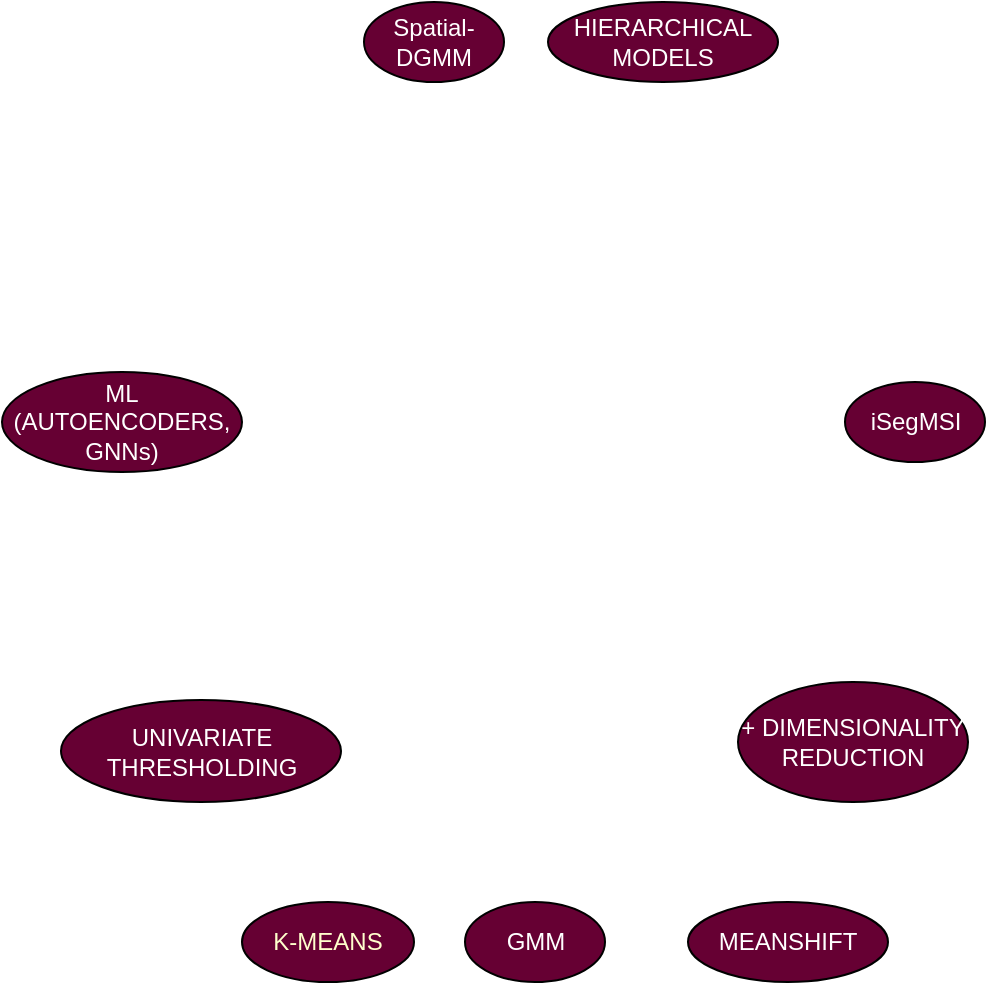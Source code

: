 <mxfile version="25.0.3">
  <diagram name="Page-1" id="iZgIoxNpqGOO7ZB-FSPc">
    <mxGraphModel dx="1027" dy="492" grid="1" gridSize="10" guides="1" tooltips="1" connect="1" arrows="1" fold="1" page="1" pageScale="1" pageWidth="827" pageHeight="1169" math="0" shadow="0">
      <root>
        <mxCell id="0" />
        <mxCell id="1" parent="0" />
        <mxCell id="11" value="" style="curved=1;startArrow=none;endArrow=block;exitX=0.5;exitY=1;entryX=0.5;entryY=0;entryDx=0;entryDy=0;strokeColor=#FFFFFF;" parent="1" target="UIzW6wYrs1wKKpYDVVE--30" edge="1">
          <mxGeometry relative="1" as="geometry">
            <Array as="points" />
            <mxPoint x="201.5" y="338" as="sourcePoint" />
            <mxPoint x="136.5" y="347" as="targetPoint" />
          </mxGeometry>
        </mxCell>
        <mxCell id="12" value="" style="curved=1;startArrow=none;endArrow=block;exitX=0.5;exitY=1;entryX=0.5;entryY=-0.01;strokeColor=#FFFFFF;" parent="1" edge="1">
          <mxGeometry relative="1" as="geometry">
            <Array as="points" />
            <mxPoint x="368.5" y="369" as="sourcePoint" />
            <mxPoint x="368" y="390" as="targetPoint" />
          </mxGeometry>
        </mxCell>
        <mxCell id="13" value="" style="curved=1;startArrow=none;endArrow=block;exitX=0.14;exitY=0.99;entryX=0.5;entryY=0;entryDx=0;entryDy=0;strokeColor=#FFFFFF;" parent="1" target="UIzW6wYrs1wKKpYDVVE--22" edge="1">
          <mxGeometry relative="1" as="geometry">
            <Array as="points">
              <mxPoint x="260" y="439" />
            </Array>
            <mxPoint x="315.102" y="439" as="sourcePoint" />
            <mxPoint x="245" y="468" as="targetPoint" />
          </mxGeometry>
        </mxCell>
        <mxCell id="14" value="" style="curved=1;startArrow=none;endArrow=block;exitX=0.5;exitY=0.99;entryX=0.5;entryY=0;entryDx=0;entryDy=0;strokeColor=#FFFFFF;" parent="1" target="UIzW6wYrs1wKKpYDVVE--24" edge="1">
          <mxGeometry relative="1" as="geometry">
            <Array as="points" />
            <mxPoint x="368" y="439" as="sourcePoint" />
            <mxPoint x="368.5" y="517" as="targetPoint" />
          </mxGeometry>
        </mxCell>
        <mxCell id="15" value="" style="curved=1;startArrow=none;endArrow=block;exitX=0.88;exitY=0.99;entryX=0.5;entryY=0;entryDx=0;entryDy=0;strokeColor=#FFFFFF;" parent="1" target="UIzW6wYrs1wKKpYDVVE--23" edge="1">
          <mxGeometry relative="1" as="geometry">
            <Array as="points">
              <mxPoint x="490" y="440" />
            </Array>
            <mxPoint x="423.837" y="439" as="sourcePoint" />
            <mxPoint x="534" y="517" as="targetPoint" />
          </mxGeometry>
        </mxCell>
        <mxCell id="16" value="" style="curved=1;startArrow=none;endArrow=block;entryX=1;entryY=0.5;entryDx=0;entryDy=0;exitX=0.25;exitY=1;exitDx=0;exitDy=0;strokeColor=#FFFFFF;" parent="1" target="UIzW6wYrs1wKKpYDVVE--66" edge="1">
          <mxGeometry relative="1" as="geometry">
            <Array as="points" />
            <mxPoint x="500" y="347" as="sourcePoint" />
            <mxPoint x="440" y="414.5" as="targetPoint" />
          </mxGeometry>
        </mxCell>
        <mxCell id="UIzW6wYrs1wKKpYDVVE--20" value="&lt;div align=&quot;center&quot;&gt;&lt;b&gt;&lt;br&gt;&lt;/b&gt;&lt;/div&gt;&lt;div align=&quot;center&quot;&gt;&lt;font color=&quot;#ffffff&quot;&gt;&lt;b&gt;MSI DATA TO SEGMENT&lt;/b&gt;&lt;/font&gt;&lt;br&gt;&lt;/div&gt;" style="strokeWidth=2;html=1;shape=mxgraph.flowchart.database;whiteSpace=wrap;strokeColor=#FFFFFF;fillColor=none;" vertex="1" parent="1">
          <mxGeometry x="308" y="179" width="121" height="91" as="geometry" />
        </mxCell>
        <mxCell id="UIzW6wYrs1wKKpYDVVE--22" value="&lt;font color=&quot;#ffffcc&quot;&gt;K-MEANS&lt;/font&gt;" style="ellipse;whiteSpace=wrap;html=1;fillColor=#660033;" vertex="1" parent="1">
          <mxGeometry x="222" y="480" width="86" height="40" as="geometry" />
        </mxCell>
        <mxCell id="UIzW6wYrs1wKKpYDVVE--23" value="&lt;font color=&quot;#ffffff&quot;&gt;MEANSHIFT&lt;/font&gt;" style="ellipse;whiteSpace=wrap;html=1;fillColor=#660033;" vertex="1" parent="1">
          <mxGeometry x="445" y="480" width="100" height="40" as="geometry" />
        </mxCell>
        <mxCell id="UIzW6wYrs1wKKpYDVVE--24" value="&lt;font color=&quot;#ffffff&quot;&gt;GMM&lt;/font&gt;" style="ellipse;whiteSpace=wrap;html=1;fillColor=#660033;" vertex="1" parent="1">
          <mxGeometry x="333.5" y="480" width="70" height="40" as="geometry" />
        </mxCell>
        <mxCell id="UIzW6wYrs1wKKpYDVVE--25" value="" style="endArrow=classic;html=1;rounded=0;exitX=0.5;exitY=1;exitDx=0;exitDy=0;exitPerimeter=0;entryX=0.5;entryY=0;entryDx=0;entryDy=0;strokeColor=#FFFFFF;" edge="1" parent="1" source="UIzW6wYrs1wKKpYDVVE--20">
          <mxGeometry width="50" height="50" relative="1" as="geometry">
            <mxPoint x="400" y="370" as="sourcePoint" />
            <mxPoint x="368.5" y="320" as="targetPoint" />
          </mxGeometry>
        </mxCell>
        <mxCell id="UIzW6wYrs1wKKpYDVVE--26" value="" style="curved=1;startArrow=none;endArrow=block;exitX=0.88;exitY=0.99;entryX=0.5;entryY=0;entryDx=0;entryDy=0;strokeColor=#FFFFFF;" edge="1" parent="1">
          <mxGeometry relative="1" as="geometry">
            <Array as="points">
              <mxPoint x="495" y="230" />
            </Array>
            <mxPoint x="429" y="229" as="sourcePoint" />
            <mxPoint x="530" y="299" as="targetPoint" />
          </mxGeometry>
        </mxCell>
        <mxCell id="UIzW6wYrs1wKKpYDVVE--30" value="&lt;font color=&quot;#ffffff&quot;&gt;UNIVARIATE THRESHOLDING&lt;/font&gt;" style="ellipse;whiteSpace=wrap;html=1;fillColor=#660033;" vertex="1" parent="1">
          <mxGeometry x="131.5" y="379" width="140" height="51" as="geometry" />
        </mxCell>
        <mxCell id="UIzW6wYrs1wKKpYDVVE--31" value="" style="curved=1;startArrow=none;endArrow=block;exitX=0;exitY=0.5;entryX=0.5;entryY=0;entryDx=0;entryDy=0;exitDx=0;exitDy=0;exitPerimeter=0;strokeColor=#FFFFFF;" edge="1" parent="1" source="UIzW6wYrs1wKKpYDVVE--20">
          <mxGeometry relative="1" as="geometry">
            <Array as="points">
              <mxPoint x="240" y="225" />
            </Array>
            <mxPoint x="70" y="220" as="sourcePoint" />
            <mxPoint x="201.5" y="299" as="targetPoint" />
          </mxGeometry>
        </mxCell>
        <mxCell id="UIzW6wYrs1wKKpYDVVE--32" value="&lt;font color=&quot;#ffffff&quot;&gt;+ DIMENSIONALITY REDUCTION&lt;br&gt;&lt;/font&gt;" style="ellipse;whiteSpace=wrap;html=1;fillColor=#660033;" vertex="1" parent="1">
          <mxGeometry x="470" y="370" width="115" height="60" as="geometry" />
        </mxCell>
        <mxCell id="UIzW6wYrs1wKKpYDVVE--43" value="" style="curved=1;startArrow=none;endArrow=block;exitX=0.5;exitY=1;entryX=0.5;entryY=0;entryDx=0;entryDy=0;strokeColor=#FFFFFF;" edge="1" parent="1" target="UIzW6wYrs1wKKpYDVVE--44">
          <mxGeometry relative="1" as="geometry">
            <Array as="points" />
            <mxPoint x="115.0" y="168" as="targetPoint" />
            <mxPoint x="221.5" y="199" as="sourcePoint" />
          </mxGeometry>
        </mxCell>
        <mxCell id="UIzW6wYrs1wKKpYDVVE--44" value="&lt;font color=&quot;#ffffff&quot;&gt;ML (AUTOENCODERS, GNNs)&lt;br&gt;&lt;/font&gt;" style="ellipse;whiteSpace=wrap;html=1;fillColor=#660033;" vertex="1" parent="1">
          <mxGeometry x="102" y="215" width="120" height="50" as="geometry" />
        </mxCell>
        <mxCell id="UIzW6wYrs1wKKpYDVVE--45" value="" style="curved=1;startArrow=none;endArrow=block;exitX=0.103;exitY=0.069;entryX=1;entryY=0.5;entryDx=0;entryDy=0;exitDx=0;exitDy=0;exitPerimeter=0;strokeColor=#FFFFFF;" edge="1" parent="1" source="UIzW6wYrs1wKKpYDVVE--20">
          <mxGeometry relative="1" as="geometry">
            <Array as="points" />
            <mxPoint x="296" y="50" as="sourcePoint" />
            <mxPoint x="283" y="179.5" as="targetPoint" />
          </mxGeometry>
        </mxCell>
        <mxCell id="UIzW6wYrs1wKKpYDVVE--49" value="" style="curved=1;startArrow=none;endArrow=block;exitX=0.5;exitY=1;entryX=0.5;entryY=0;entryDx=0;entryDy=0;strokeColor=#FFFFFF;" edge="1" parent="1" target="UIzW6wYrs1wKKpYDVVE--50">
          <mxGeometry relative="1" as="geometry">
            <Array as="points" />
            <mxPoint x="510.0" y="182.5" as="targetPoint" />
            <mxPoint x="531.5" y="199" as="sourcePoint" />
          </mxGeometry>
        </mxCell>
        <mxCell id="UIzW6wYrs1wKKpYDVVE--50" value="&lt;font color=&quot;#ffffff&quot;&gt;iSegMSI&lt;/font&gt;" style="ellipse;whiteSpace=wrap;html=1;fillColor=#660033;" vertex="1" parent="1">
          <mxGeometry x="523.5" y="220" width="70" height="40" as="geometry" />
        </mxCell>
        <mxCell id="UIzW6wYrs1wKKpYDVVE--51" value="" style="curved=1;startArrow=none;endArrow=block;entryX=0;entryY=0.5;entryDx=0;entryDy=0;exitX=1;exitY=0.15;exitDx=0;exitDy=0;exitPerimeter=0;strokeColor=#FFFFFF;" edge="1" parent="1" source="UIzW6wYrs1wKKpYDVVE--20">
          <mxGeometry relative="1" as="geometry">
            <Array as="points" />
            <mxPoint x="420" y="225" as="sourcePoint" />
            <mxPoint x="470" y="179.5" as="targetPoint" />
          </mxGeometry>
        </mxCell>
        <mxCell id="UIzW6wYrs1wKKpYDVVE--53" value="" style="curved=1;startArrow=none;endArrow=block;exitX=0.25;exitY=0;entryX=0.5;entryY=1;entryDx=0;entryDy=0;exitDx=0;exitDy=0;strokeColor=#FFFFFF;" edge="1" parent="1" target="UIzW6wYrs1wKKpYDVVE--54">
          <mxGeometry relative="1" as="geometry">
            <Array as="points" />
            <mxPoint x="462.5" y="137" as="targetPoint" />
            <mxPoint x="332.5" y="100" as="sourcePoint" />
          </mxGeometry>
        </mxCell>
        <mxCell id="UIzW6wYrs1wKKpYDVVE--54" value="&lt;font color=&quot;#ffffff&quot;&gt;Spatial-DGMM&lt;/font&gt;" style="ellipse;whiteSpace=wrap;html=1;fillColor=#660033;" vertex="1" parent="1">
          <mxGeometry x="283" y="30" width="70" height="40" as="geometry" />
        </mxCell>
        <mxCell id="UIzW6wYrs1wKKpYDVVE--56" value="" style="curved=1;startArrow=none;endArrow=block;exitX=0.25;exitY=0;entryX=0.5;entryY=1;entryDx=0;entryDy=0;exitDx=0;exitDy=0;strokeColor=#FFFFFF;" edge="1" parent="1" target="UIzW6wYrs1wKKpYDVVE--57">
          <mxGeometry relative="1" as="geometry">
            <Array as="points" />
            <mxPoint x="536.5" y="137" as="targetPoint" />
            <mxPoint x="411" y="101" as="sourcePoint" />
          </mxGeometry>
        </mxCell>
        <mxCell id="UIzW6wYrs1wKKpYDVVE--57" value="&lt;font color=&quot;#ffffff&quot;&gt;HIERARCHICAL MODELS&lt;br&gt;&lt;/font&gt;" style="ellipse;whiteSpace=wrap;html=1;fillColor=#660033;" vertex="1" parent="1">
          <mxGeometry x="375" y="30" width="115" height="40" as="geometry" />
        </mxCell>
        <mxCell id="UIzW6wYrs1wKKpYDVVE--58" value="" style="curved=1;startArrow=none;endArrow=block;entryX=0.5;entryY=1;entryDx=0;entryDy=0;exitX=0.5;exitY=0;exitDx=0;exitDy=0;exitPerimeter=0;strokeColor=#FFFFFF;" edge="1" parent="1" source="UIzW6wYrs1wKKpYDVVE--20">
          <mxGeometry relative="1" as="geometry">
            <Array as="points" />
            <mxPoint x="368.5" y="149" as="targetPoint" />
            <mxPoint x="369" y="179" as="sourcePoint" />
          </mxGeometry>
        </mxCell>
        <mxCell id="UIzW6wYrs1wKKpYDVVE--61" value="&lt;font color=&quot;#ffffff&quot;&gt;High Noise or Complex Structures&lt;/font&gt;" style="rounded=0;whiteSpace=wrap;html=1;strokeColor=#FFFFFF;fillColor=none;" vertex="1" parent="1">
          <mxGeometry x="300" y="100" width="140" height="50" as="geometry" />
        </mxCell>
        <mxCell id="UIzW6wYrs1wKKpYDVVE--62" value="&lt;font color=&quot;#ffffff&quot;&gt;Moderate complexity&lt;/font&gt;" style="rounded=0;whiteSpace=wrap;html=1;strokeColor=#FFFFFF;fillColor=none;" vertex="1" parent="1">
          <mxGeometry x="308" y="320" width="120" height="50" as="geometry" />
        </mxCell>
        <mxCell id="UIzW6wYrs1wKKpYDVVE--63" value="&lt;font color=&quot;#ffffff&quot;&gt;High-dimensional data&lt;/font&gt;" style="rounded=0;whiteSpace=wrap;html=1;strokeColor=#FFFFFF;fillColor=none;" vertex="1" parent="1">
          <mxGeometry x="472.5" y="299" width="120" height="51" as="geometry" />
        </mxCell>
        <mxCell id="UIzW6wYrs1wKKpYDVVE--64" value="&lt;font color=&quot;#ffffff&quot;&gt;Interactive refinement needed&lt;/font&gt;" style="rounded=0;whiteSpace=wrap;html=1;strokeColor=#FFFFFF;fillColor=none;" vertex="1" parent="1">
          <mxGeometry x="470" y="160" width="120" height="39" as="geometry" />
        </mxCell>
        <mxCell id="UIzW6wYrs1wKKpYDVVE--66" value="&lt;font color=&quot;#ffffff&quot;&gt;Clustering Algorithms&lt;/font&gt;" style="rounded=0;whiteSpace=wrap;html=1;strokeColor=#FFFFFF;fillColor=none;" vertex="1" parent="1">
          <mxGeometry x="308" y="390" width="122" height="50" as="geometry" />
        </mxCell>
        <mxCell id="UIzW6wYrs1wKKpYDVVE--67" value="&lt;font color=&quot;#ffffff&quot;&gt;Simple, low noise&lt;/font&gt;" style="rounded=0;whiteSpace=wrap;html=1;strokeColor=#FFFFFF;fillColor=none;" vertex="1" parent="1">
          <mxGeometry x="141.5" y="299" width="120" height="40" as="geometry" />
        </mxCell>
        <mxCell id="UIzW6wYrs1wKKpYDVVE--68" value="&lt;font color=&quot;#ffffff&quot;&gt;Advanced Segmentation&lt;/font&gt;" style="rounded=0;whiteSpace=wrap;html=1;strokeColor=#FFFFFF;fillColor=none;" vertex="1" parent="1">
          <mxGeometry x="163" y="160" width="120" height="39" as="geometry" />
        </mxCell>
      </root>
    </mxGraphModel>
  </diagram>
</mxfile>
